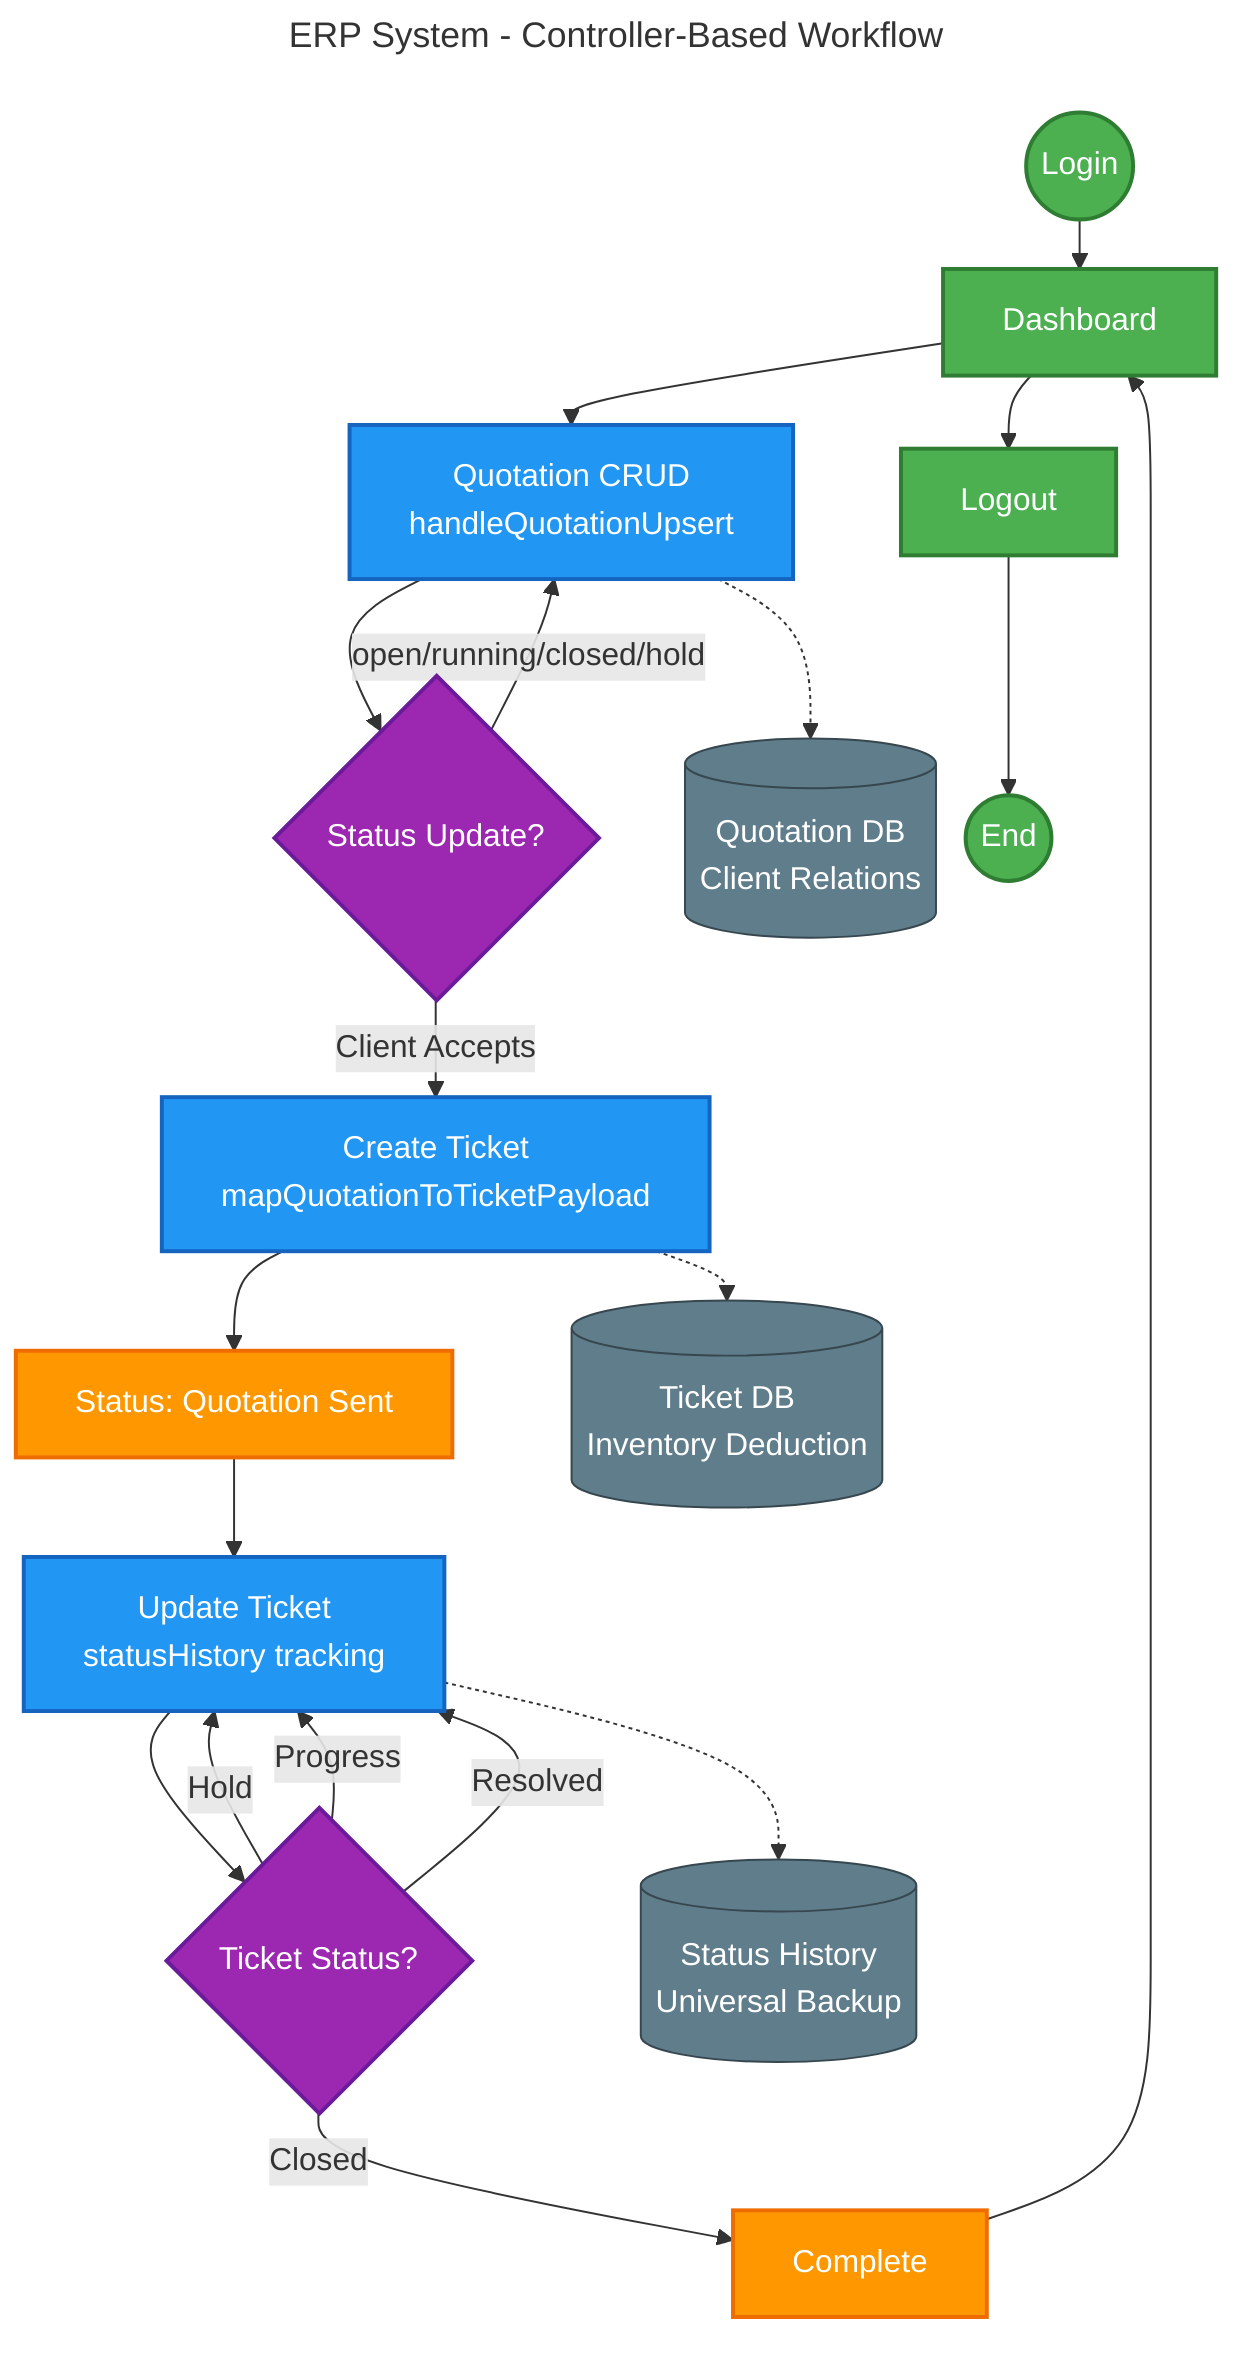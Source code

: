 ---
title: "ERP System - Controller-Based Workflow"
config:
  theme: default
  flowchart:
    htmlLabels: true
    curve: basis
    securityLevel: loose
    nodeSpacing: 15
    rankSpacing: 25
---
%% Minimal Node Controller-Based Flow
flowchart TD
    %% Entry
    START((Login)) --> DASH[Dashboard]
    
    %% Quotation Controller Flow
    DASH --> Q_CRUD[Quotation CRUD<br/>handleQuotationUpsert]
    Q_CRUD --> Q_STATUS{Status Update?}
    Q_STATUS -->|open/running/closed/hold| Q_CRUD
    Q_STATUS -->|Client Accepts| T_CREATE[Create Ticket<br/>mapQuotationToTicketPayload]
    
    %% Ticket Controller Flow  
    T_CREATE --> T_STATUS[Status: Quotation Sent]
    T_STATUS --> T_UPDATE[Update Ticket<br/>statusHistory tracking]
    T_UPDATE --> T_STATES{Ticket Status?}
    T_STATES -->|Hold| T_UPDATE
    T_STATES -->|Progress| T_UPDATE
    T_STATES -->|Resolved| T_UPDATE
    T_STATES -->|Closed| COMPLETE[Complete]
    
    %% Return Flow
    COMPLETE --> DASH
    
    %% System Persistence
    Q_CRUD -.-> DB1[(Quotation DB<br/>Client Relations)]
    T_CREATE -.-> DB2[(Ticket DB<br/>Inventory Deduction)]
    T_UPDATE -.-> DB3[(Status History<br/>Universal Backup)]
    
    %% Exit
    DASH --> LOGOUT[Logout] --> END((End))
    
    %% Minimal Styling
    classDef controller fill:#2196f3,stroke:#1565c0,stroke-width:2px,color:#fff
    classDef status fill:#ff9800,stroke:#ef6c00,stroke-width:2px,color:#fff
    classDef decision fill:#9c27b0,stroke:#6a1b9a,stroke-width:2px,color:#fff
    classDef db fill:#607d8b,stroke:#37474f,stroke-width:1px,color:#fff
    classDef system fill:#4caf50,stroke:#2e7d32,stroke-width:2px,color:#fff
    
    class START,END,DASH,LOGOUT system
    class Q_CRUD,T_CREATE,T_UPDATE controller
    class T_STATUS,COMPLETE status
    class Q_STATUS,T_STATES decision
    class DB1,DB2,DB3 db